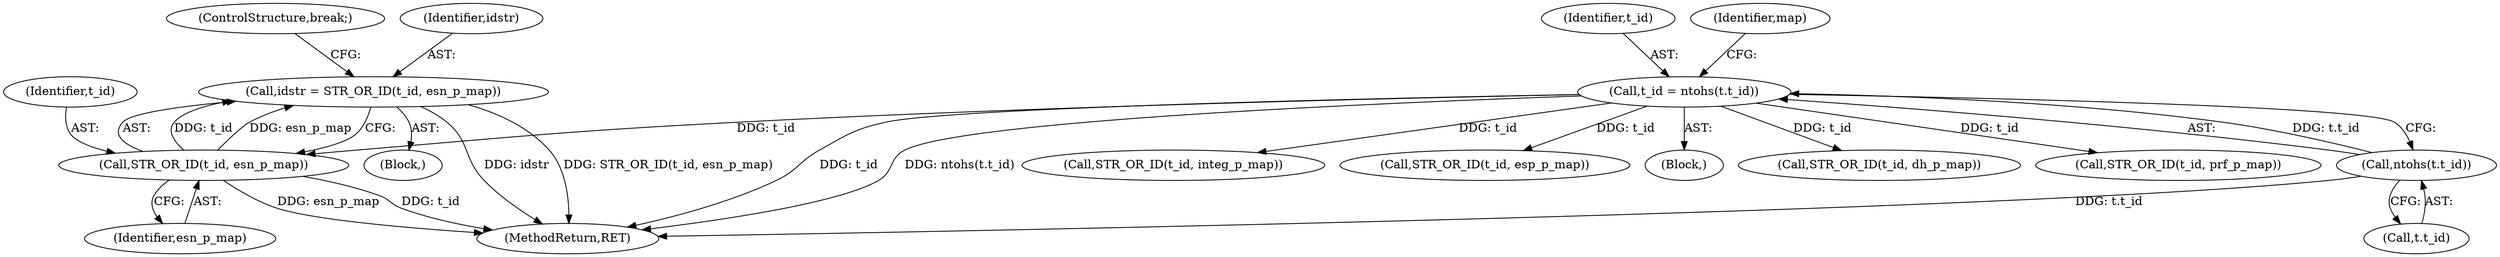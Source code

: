 digraph "0_tcpdump_e0a5a02b0fc1900a69d6c37ed0aab36fb8494e6d_3@pointer" {
"1000196" [label="(Call,idstr = STR_OR_ID(t_id, esn_p_map))"];
"1000198" [label="(Call,STR_OR_ID(t_id, esn_p_map))"];
"1000138" [label="(Call,t_id = ntohs(t.t_id))"];
"1000140" [label="(Call,ntohs(t.t_id))"];
"1000154" [label="(Block,)"];
"1000201" [label="(ControlStructure,break;)"];
"1000197" [label="(Identifier,idstr)"];
"1000139" [label="(Identifier,t_id)"];
"1000198" [label="(Call,STR_OR_ID(t_id, esn_p_map))"];
"1000141" [label="(Call,t.t_id)"];
"1000196" [label="(Call,idstr = STR_OR_ID(t_id, esn_p_map))"];
"1000140" [label="(Call,ntohs(t.t_id))"];
"1000145" [label="(Identifier,map)"];
"1000184" [label="(Call,STR_OR_ID(t_id, integ_p_map))"];
"1000158" [label="(Call,STR_OR_ID(t_id, esp_p_map))"];
"1000199" [label="(Identifier,t_id)"];
"1000106" [label="(Block,)"];
"1000191" [label="(Call,STR_OR_ID(t_id, dh_p_map))"];
"1000138" [label="(Call,t_id = ntohs(t.t_id))"];
"1000177" [label="(Call,STR_OR_ID(t_id, prf_p_map))"];
"1000308" [label="(MethodReturn,RET)"];
"1000200" [label="(Identifier,esn_p_map)"];
"1000196" -> "1000154"  [label="AST: "];
"1000196" -> "1000198"  [label="CFG: "];
"1000197" -> "1000196"  [label="AST: "];
"1000198" -> "1000196"  [label="AST: "];
"1000201" -> "1000196"  [label="CFG: "];
"1000196" -> "1000308"  [label="DDG: idstr"];
"1000196" -> "1000308"  [label="DDG: STR_OR_ID(t_id, esn_p_map)"];
"1000198" -> "1000196"  [label="DDG: t_id"];
"1000198" -> "1000196"  [label="DDG: esn_p_map"];
"1000198" -> "1000200"  [label="CFG: "];
"1000199" -> "1000198"  [label="AST: "];
"1000200" -> "1000198"  [label="AST: "];
"1000198" -> "1000308"  [label="DDG: esn_p_map"];
"1000198" -> "1000308"  [label="DDG: t_id"];
"1000138" -> "1000198"  [label="DDG: t_id"];
"1000138" -> "1000106"  [label="AST: "];
"1000138" -> "1000140"  [label="CFG: "];
"1000139" -> "1000138"  [label="AST: "];
"1000140" -> "1000138"  [label="AST: "];
"1000145" -> "1000138"  [label="CFG: "];
"1000138" -> "1000308"  [label="DDG: t_id"];
"1000138" -> "1000308"  [label="DDG: ntohs(t.t_id)"];
"1000140" -> "1000138"  [label="DDG: t.t_id"];
"1000138" -> "1000158"  [label="DDG: t_id"];
"1000138" -> "1000177"  [label="DDG: t_id"];
"1000138" -> "1000184"  [label="DDG: t_id"];
"1000138" -> "1000191"  [label="DDG: t_id"];
"1000140" -> "1000141"  [label="CFG: "];
"1000141" -> "1000140"  [label="AST: "];
"1000140" -> "1000308"  [label="DDG: t.t_id"];
}
